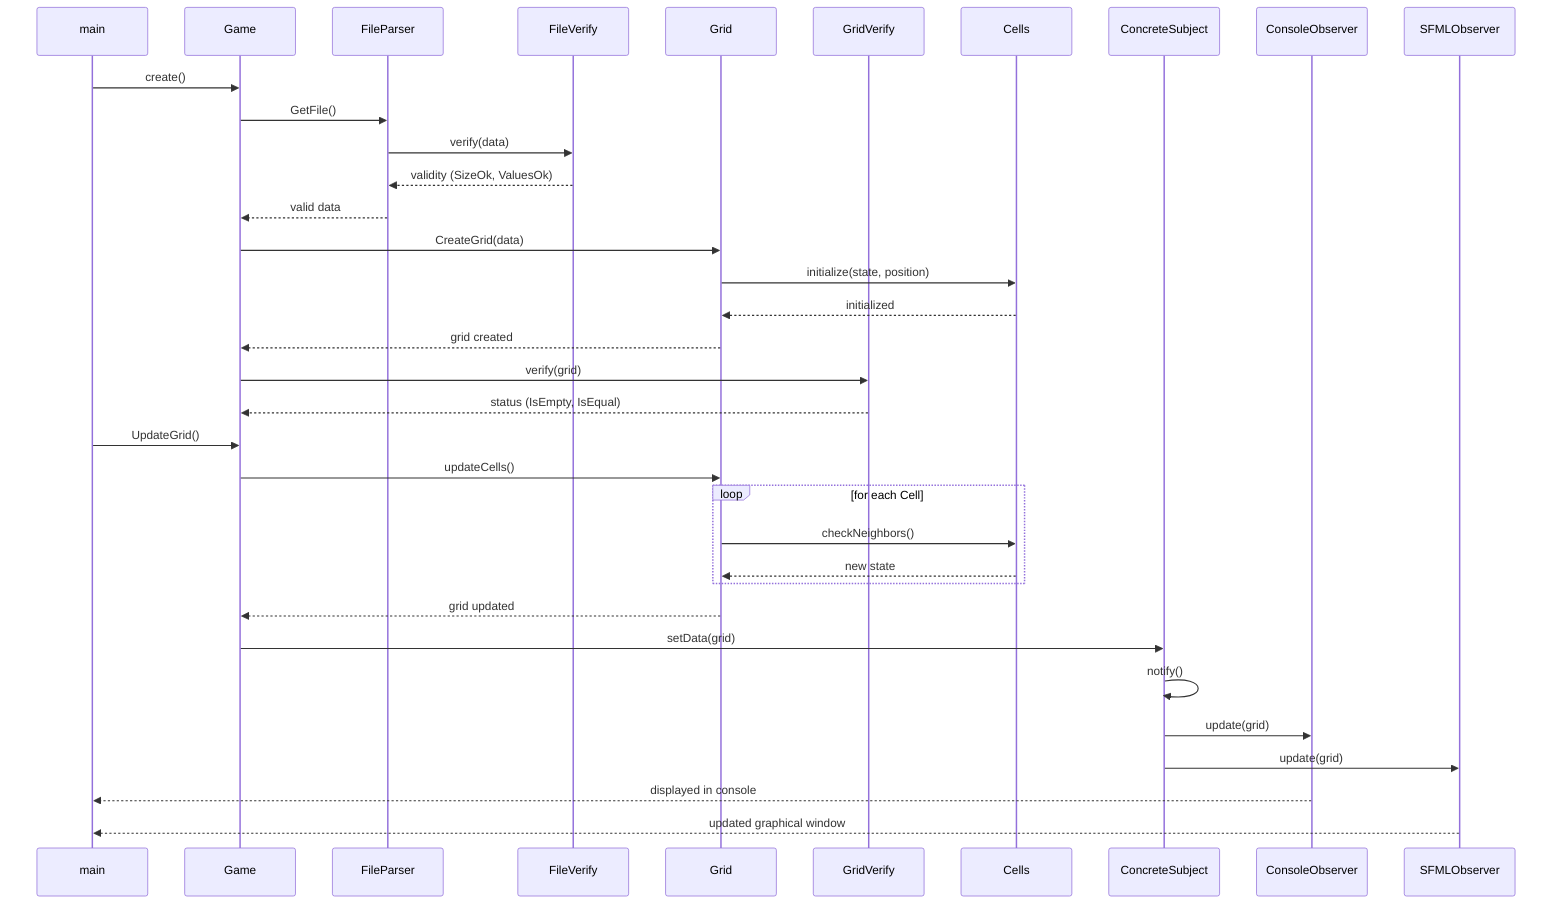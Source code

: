 sequenceDiagram
    participant main
    participant Game
    participant FileParser
    participant FileVerify
    participant Grid
    participant GridVerify
    participant Cells
    participant ConcreteSubject
    participant ConsoleObserver
    participant SFMLObserver

    %% Étape 1 : Initialisation
    main ->> Game: create()
    Game ->> FileParser: GetFile()
    FileParser ->> FileVerify: verify(data)
    FileVerify -->> FileParser: validity (SizeOk, ValuesOk)
    FileParser -->> Game: valid data

    %% Étape 2 : Création de la grille
    Game ->> Grid: CreateGrid(data)
    Grid ->> Cells: initialize(state, position)
    Cells -->> Grid: initialized
    Grid -->> Game: grid created

    %% Étape 3 : Vérification de la grille
    Game ->> GridVerify: verify(grid)
    GridVerify -->> Game: status (IsEmpty, IsEqual)

    %% Étape 4 : Mise à jour des cellules
    main ->> Game: UpdateGrid()
    Game ->> Grid: updateCells()
    loop for each Cell
        Grid ->> Cells: checkNeighbors()
        Cells -->> Grid: new state
    end
    Grid -->> Game: grid updated

    %% Étape 5 : Notification des observateurs
    Game ->> ConcreteSubject: setData(grid)
    ConcreteSubject ->> ConcreteSubject: notify()
    ConcreteSubject ->> ConsoleObserver: update(grid)
    ConcreteSubject ->> SFMLObserver: update(grid)

    %% Étape 6 : Affichage des résultats
    ConsoleObserver -->> main: displayed in console
    SFMLObserver -->> main: updated graphical window